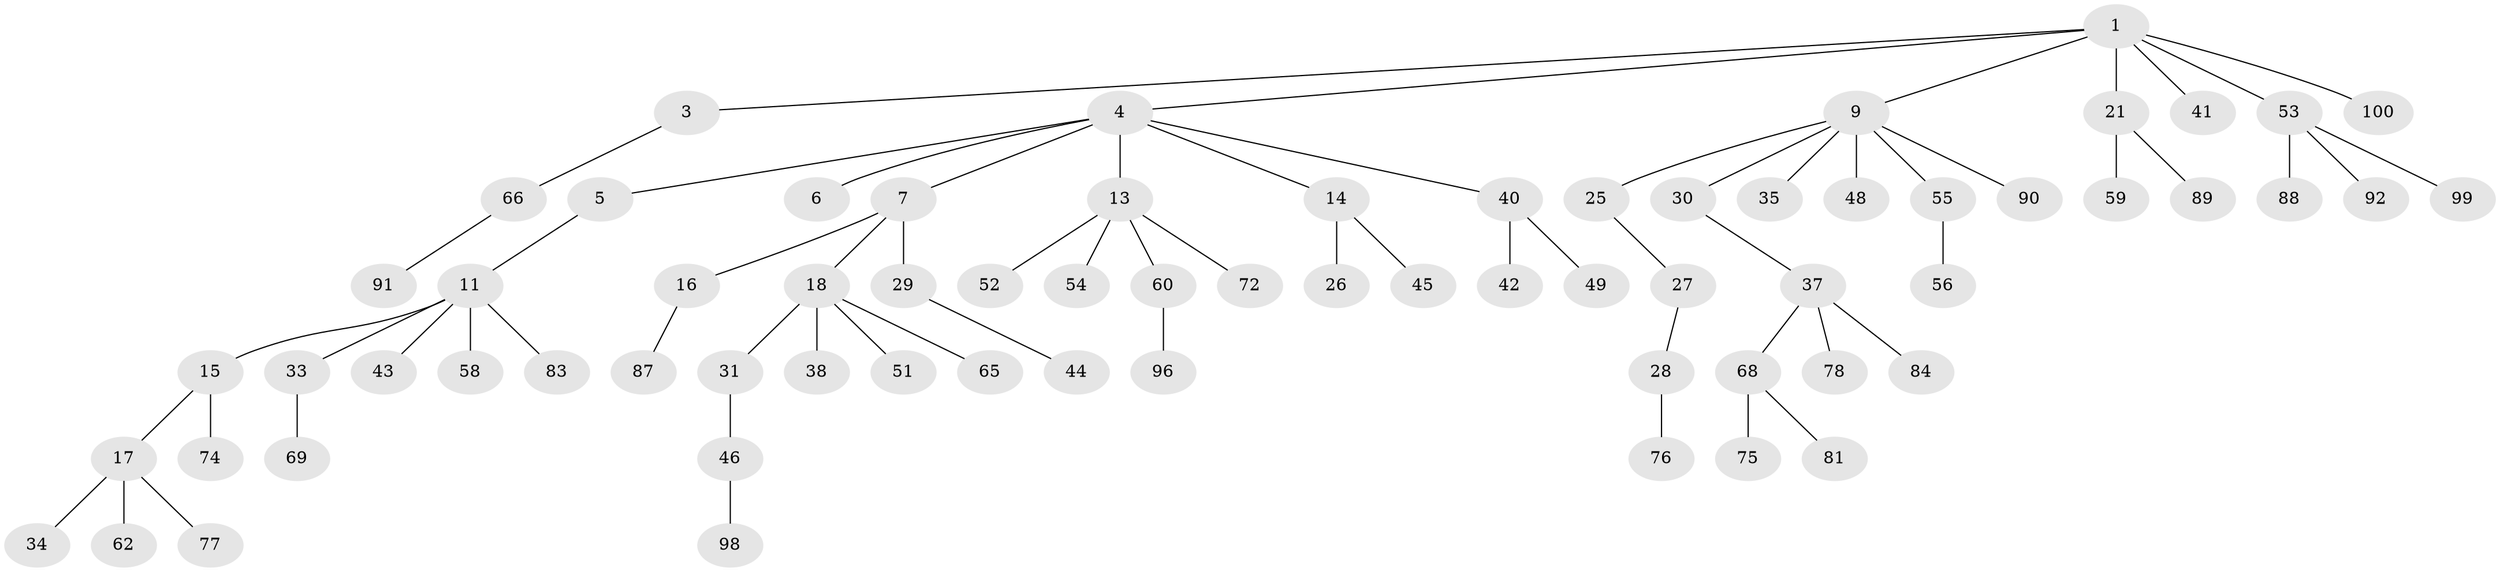 // original degree distribution, {3: 0.13, 6: 0.02, 2: 0.23, 7: 0.01, 1: 0.51, 5: 0.03, 4: 0.07}
// Generated by graph-tools (version 1.1) at 2025/11/02/21/25 10:11:10]
// undirected, 69 vertices, 68 edges
graph export_dot {
graph [start="1"]
  node [color=gray90,style=filled];
  1 [super="+2"];
  3 [super="+63"];
  4 [super="+10"];
  5;
  6;
  7 [super="+8"];
  9 [super="+12"];
  11 [super="+24"];
  13 [super="+39"];
  14 [super="+36"];
  15 [super="+97"];
  16 [super="+23"];
  17 [super="+19"];
  18 [super="+20"];
  21 [super="+22"];
  25 [super="+67"];
  26 [super="+32"];
  27;
  28 [super="+95"];
  29;
  30;
  31;
  33 [super="+73"];
  34;
  35 [super="+50"];
  37 [super="+64"];
  38;
  40;
  41 [super="+61"];
  42;
  43;
  44 [super="+47"];
  45 [super="+93"];
  46 [super="+94"];
  48;
  49 [super="+79"];
  51;
  52 [super="+57"];
  53 [super="+86"];
  54;
  55 [super="+82"];
  56;
  58;
  59;
  60 [super="+71"];
  62;
  65;
  66 [super="+80"];
  68 [super="+70"];
  69 [super="+85"];
  72;
  74;
  75;
  76;
  77;
  78;
  81;
  83;
  84;
  87;
  88;
  89;
  90;
  91;
  92;
  96;
  98;
  99;
  100;
  1 -- 21;
  1 -- 41;
  1 -- 3;
  1 -- 100;
  1 -- 4;
  1 -- 53;
  1 -- 9;
  3 -- 66;
  4 -- 5;
  4 -- 6;
  4 -- 7;
  4 -- 13;
  4 -- 14;
  4 -- 40;
  5 -- 11;
  7 -- 16;
  7 -- 18;
  7 -- 29;
  9 -- 25;
  9 -- 48;
  9 -- 55;
  9 -- 90;
  9 -- 35;
  9 -- 30;
  11 -- 15;
  11 -- 33;
  11 -- 58;
  11 -- 83;
  11 -- 43;
  13 -- 52;
  13 -- 60;
  13 -- 72;
  13 -- 54;
  14 -- 26;
  14 -- 45;
  15 -- 17;
  15 -- 74;
  16 -- 87;
  17 -- 34;
  17 -- 77;
  17 -- 62;
  18 -- 31;
  18 -- 38;
  18 -- 65;
  18 -- 51;
  21 -- 89;
  21 -- 59;
  25 -- 27;
  27 -- 28;
  28 -- 76;
  29 -- 44;
  30 -- 37;
  31 -- 46;
  33 -- 69;
  37 -- 78;
  37 -- 68;
  37 -- 84;
  40 -- 42;
  40 -- 49;
  46 -- 98;
  53 -- 88;
  53 -- 92;
  53 -- 99;
  55 -- 56;
  60 -- 96;
  66 -- 91;
  68 -- 75;
  68 -- 81;
}
